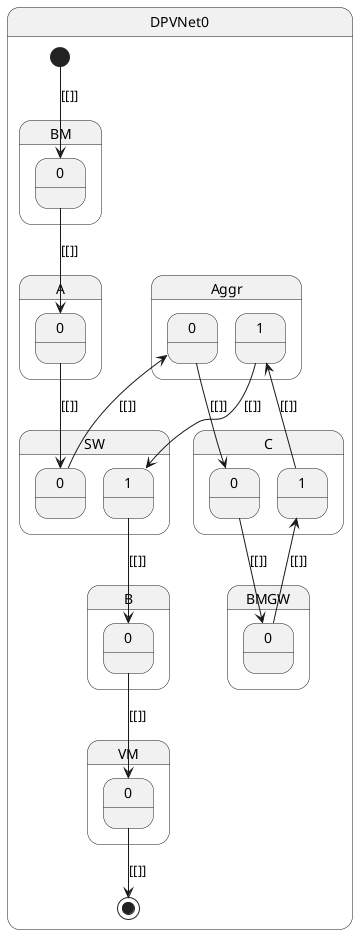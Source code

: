 @startuml
state DPVNet0 {
'packet_space:VM
'ingress:BM
'match: exists >= 1
'path: BM.*VM
[*]-->BM.0:[[]]
BM.0-->A.0:[[]]
A.0-->SW.0:[[]]
SW.0-->Aggr.0:[[]]
Aggr.0-->C.0:[[]]
C.0-->BMGW.0:[[]]
BMGW.0-->C.1:[[]]
C.1-->Aggr.1:[[]]
Aggr.1-->SW.1:[[]]
SW.1-->B.0:[[]]
B.0-->VM.0:[[]]
VM.0-->[*]:[[]]
}
@enduml
